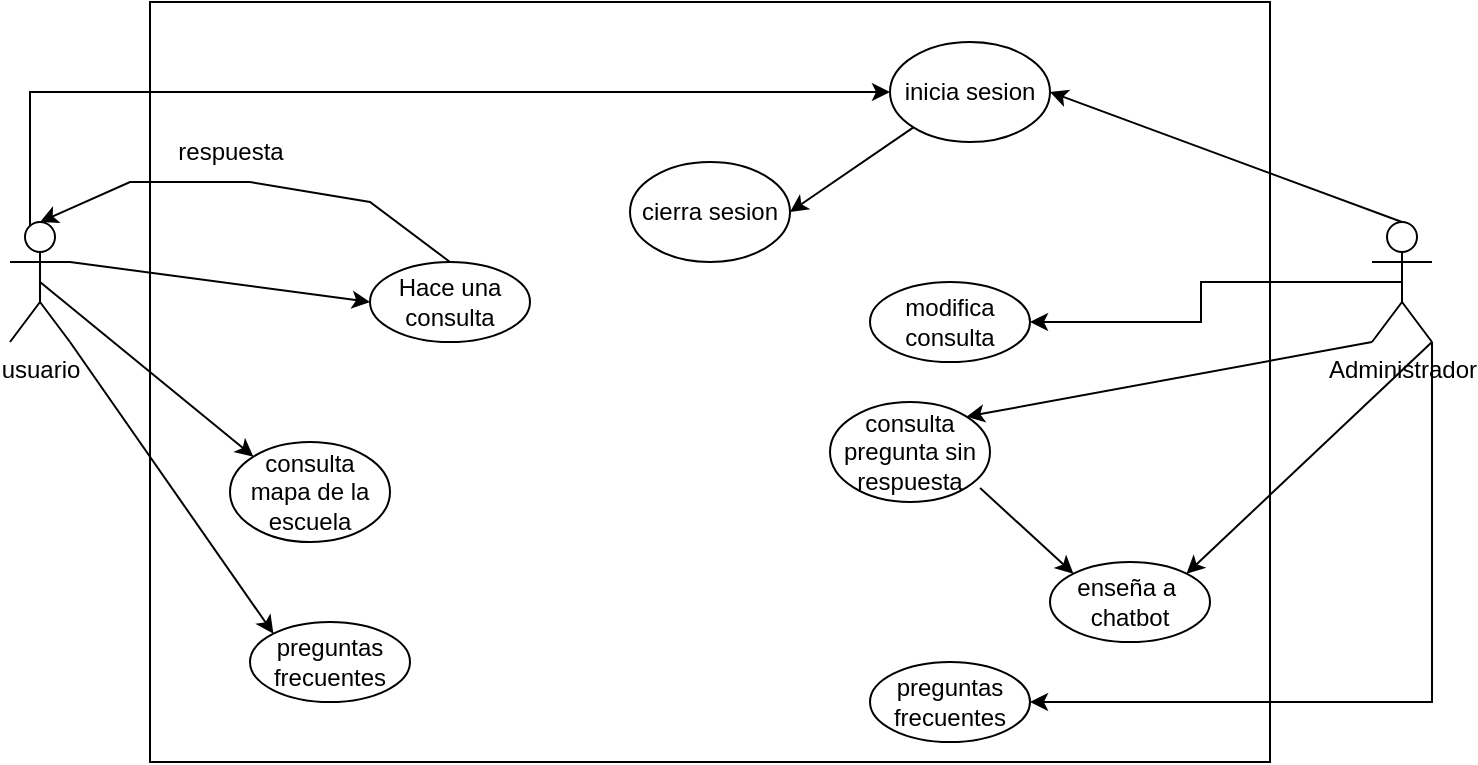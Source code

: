 <mxfile version="28.2.0">
  <diagram name="Página-1" id="2IFoNXu63tgyi3r4drWB">
    <mxGraphModel dx="872" dy="473" grid="1" gridSize="10" guides="1" tooltips="1" connect="1" arrows="1" fold="1" page="1" pageScale="1" pageWidth="827" pageHeight="1169" math="0" shadow="0">
      <root>
        <mxCell id="0" />
        <mxCell id="1" parent="0" />
        <mxCell id="wQlXM4F7lwboLoKtzEEn-1" value="" style="rounded=0;whiteSpace=wrap;html=1;" vertex="1" parent="1">
          <mxGeometry x="600" y="1020" width="560" height="380" as="geometry" />
        </mxCell>
        <mxCell id="wQlXM4F7lwboLoKtzEEn-2" value="inicia sesion" style="ellipse;whiteSpace=wrap;html=1;" vertex="1" parent="1">
          <mxGeometry x="970" y="1040" width="80" height="50" as="geometry" />
        </mxCell>
        <mxCell id="wQlXM4F7lwboLoKtzEEn-3" value="Hace una consulta" style="ellipse;whiteSpace=wrap;html=1;" vertex="1" parent="1">
          <mxGeometry x="710" y="1150" width="80" height="40" as="geometry" />
        </mxCell>
        <mxCell id="wQlXM4F7lwboLoKtzEEn-28" style="edgeStyle=orthogonalEdgeStyle;rounded=0;orthogonalLoop=1;jettySize=auto;html=1;exitX=0.75;exitY=0.1;exitDx=0;exitDy=0;exitPerimeter=0;entryX=0;entryY=0.5;entryDx=0;entryDy=0;" edge="1" parent="1" source="wQlXM4F7lwboLoKtzEEn-4" target="wQlXM4F7lwboLoKtzEEn-2">
          <mxGeometry relative="1" as="geometry">
            <Array as="points">
              <mxPoint x="540" y="1136" />
              <mxPoint x="540" y="1065" />
            </Array>
          </mxGeometry>
        </mxCell>
        <mxCell id="wQlXM4F7lwboLoKtzEEn-4" value="usuario" style="shape=umlActor;verticalLabelPosition=bottom;verticalAlign=top;html=1;outlineConnect=0;" vertex="1" parent="1">
          <mxGeometry x="530" y="1130" width="30" height="60" as="geometry" />
        </mxCell>
        <mxCell id="wQlXM4F7lwboLoKtzEEn-23" style="edgeStyle=orthogonalEdgeStyle;rounded=0;orthogonalLoop=1;jettySize=auto;html=1;exitX=1;exitY=1;exitDx=0;exitDy=0;exitPerimeter=0;entryX=1;entryY=0.5;entryDx=0;entryDy=0;" edge="1" parent="1" source="wQlXM4F7lwboLoKtzEEn-5" target="wQlXM4F7lwboLoKtzEEn-20">
          <mxGeometry relative="1" as="geometry" />
        </mxCell>
        <mxCell id="wQlXM4F7lwboLoKtzEEn-24" style="edgeStyle=orthogonalEdgeStyle;rounded=0;orthogonalLoop=1;jettySize=auto;html=1;exitX=0.5;exitY=0.5;exitDx=0;exitDy=0;exitPerimeter=0;" edge="1" parent="1" source="wQlXM4F7lwboLoKtzEEn-5" target="wQlXM4F7lwboLoKtzEEn-19">
          <mxGeometry relative="1" as="geometry" />
        </mxCell>
        <mxCell id="wQlXM4F7lwboLoKtzEEn-5" value="Administrador" style="shape=umlActor;verticalLabelPosition=bottom;verticalAlign=top;html=1;outlineConnect=0;" vertex="1" parent="1">
          <mxGeometry x="1211" y="1130" width="30" height="60" as="geometry" />
        </mxCell>
        <mxCell id="wQlXM4F7lwboLoKtzEEn-6" value="consulta mapa de la escuela" style="ellipse;whiteSpace=wrap;html=1;" vertex="1" parent="1">
          <mxGeometry x="640" y="1240" width="80" height="50" as="geometry" />
        </mxCell>
        <mxCell id="wQlXM4F7lwboLoKtzEEn-7" value="preguntas frecuentes" style="ellipse;whiteSpace=wrap;html=1;" vertex="1" parent="1">
          <mxGeometry x="650" y="1330" width="80" height="40" as="geometry" />
        </mxCell>
        <mxCell id="wQlXM4F7lwboLoKtzEEn-8" value="enseña a&amp;nbsp;&lt;div&gt;chatbot&lt;/div&gt;" style="ellipse;whiteSpace=wrap;html=1;" vertex="1" parent="1">
          <mxGeometry x="1050" y="1300" width="80" height="40" as="geometry" />
        </mxCell>
        <mxCell id="wQlXM4F7lwboLoKtzEEn-9" value="consulta pregunta sin respuesta" style="ellipse;whiteSpace=wrap;html=1;" vertex="1" parent="1">
          <mxGeometry x="940" y="1220" width="80" height="50" as="geometry" />
        </mxCell>
        <mxCell id="wQlXM4F7lwboLoKtzEEn-10" value="" style="edgeStyle=none;orthogonalLoop=1;jettySize=auto;html=1;rounded=0;entryX=1;entryY=0.5;entryDx=0;entryDy=0;exitX=0.5;exitY=0;exitDx=0;exitDy=0;exitPerimeter=0;" edge="1" parent="1" source="wQlXM4F7lwboLoKtzEEn-5" target="wQlXM4F7lwboLoKtzEEn-2">
          <mxGeometry width="100" relative="1" as="geometry">
            <mxPoint x="870" y="1250" as="sourcePoint" />
            <mxPoint x="970" y="1250" as="targetPoint" />
            <Array as="points" />
          </mxGeometry>
        </mxCell>
        <mxCell id="wQlXM4F7lwboLoKtzEEn-11" value="" style="edgeStyle=none;orthogonalLoop=1;jettySize=auto;html=1;rounded=0;exitX=0;exitY=1;exitDx=0;exitDy=0;exitPerimeter=0;entryX=1;entryY=0;entryDx=0;entryDy=0;" edge="1" parent="1" source="wQlXM4F7lwboLoKtzEEn-5" target="wQlXM4F7lwboLoKtzEEn-9">
          <mxGeometry width="100" relative="1" as="geometry">
            <mxPoint x="870" y="1250" as="sourcePoint" />
            <mxPoint x="970" y="1250" as="targetPoint" />
            <Array as="points" />
          </mxGeometry>
        </mxCell>
        <mxCell id="wQlXM4F7lwboLoKtzEEn-12" value="" style="edgeStyle=none;orthogonalLoop=1;jettySize=auto;html=1;rounded=0;exitX=0.938;exitY=0.86;exitDx=0;exitDy=0;exitPerimeter=0;entryX=0;entryY=0;entryDx=0;entryDy=0;" edge="1" parent="1" source="wQlXM4F7lwboLoKtzEEn-9" target="wQlXM4F7lwboLoKtzEEn-8">
          <mxGeometry width="100" relative="1" as="geometry">
            <mxPoint x="870" y="1250" as="sourcePoint" />
            <mxPoint x="970" y="1250" as="targetPoint" />
            <Array as="points" />
          </mxGeometry>
        </mxCell>
        <mxCell id="wQlXM4F7lwboLoKtzEEn-13" value="" style="edgeStyle=none;orthogonalLoop=1;jettySize=auto;html=1;rounded=0;exitX=1;exitY=1;exitDx=0;exitDy=0;exitPerimeter=0;entryX=0;entryY=0;entryDx=0;entryDy=0;" edge="1" parent="1" source="wQlXM4F7lwboLoKtzEEn-4" target="wQlXM4F7lwboLoKtzEEn-7">
          <mxGeometry width="100" relative="1" as="geometry">
            <mxPoint x="870" y="1250" as="sourcePoint" />
            <mxPoint x="970" y="1250" as="targetPoint" />
            <Array as="points" />
          </mxGeometry>
        </mxCell>
        <mxCell id="wQlXM4F7lwboLoKtzEEn-14" value="" style="edgeStyle=none;orthogonalLoop=1;jettySize=auto;html=1;rounded=0;exitX=0.5;exitY=0.5;exitDx=0;exitDy=0;exitPerimeter=0;entryX=0;entryY=0;entryDx=0;entryDy=0;" edge="1" parent="1" source="wQlXM4F7lwboLoKtzEEn-4" target="wQlXM4F7lwboLoKtzEEn-6">
          <mxGeometry width="100" relative="1" as="geometry">
            <mxPoint x="870" y="1250" as="sourcePoint" />
            <mxPoint x="970" y="1250" as="targetPoint" />
            <Array as="points" />
          </mxGeometry>
        </mxCell>
        <mxCell id="wQlXM4F7lwboLoKtzEEn-15" value="" style="edgeStyle=none;orthogonalLoop=1;jettySize=auto;html=1;rounded=0;exitX=0.5;exitY=0;exitDx=0;exitDy=0;entryX=0.5;entryY=0;entryDx=0;entryDy=0;entryPerimeter=0;" edge="1" parent="1" source="wQlXM4F7lwboLoKtzEEn-3" target="wQlXM4F7lwboLoKtzEEn-4">
          <mxGeometry width="100" relative="1" as="geometry">
            <mxPoint x="870" y="1250" as="sourcePoint" />
            <mxPoint x="970" y="1250" as="targetPoint" />
            <Array as="points">
              <mxPoint x="710" y="1120" />
              <mxPoint x="650" y="1110" />
              <mxPoint x="590" y="1110" />
            </Array>
          </mxGeometry>
        </mxCell>
        <mxCell id="wQlXM4F7lwboLoKtzEEn-16" value="respuesta" style="text;html=1;align=center;verticalAlign=middle;resizable=0;points=[];autosize=1;strokeColor=none;fillColor=none;" vertex="1" parent="1">
          <mxGeometry x="600" y="1080" width="80" height="30" as="geometry" />
        </mxCell>
        <mxCell id="wQlXM4F7lwboLoKtzEEn-17" value="" style="edgeStyle=none;orthogonalLoop=1;jettySize=auto;html=1;rounded=0;exitX=1;exitY=0.333;exitDx=0;exitDy=0;exitPerimeter=0;entryX=0;entryY=0.5;entryDx=0;entryDy=0;" edge="1" parent="1" source="wQlXM4F7lwboLoKtzEEn-4" target="wQlXM4F7lwboLoKtzEEn-3">
          <mxGeometry width="100" relative="1" as="geometry">
            <mxPoint x="870" y="1250" as="sourcePoint" />
            <mxPoint x="970" y="1250" as="targetPoint" />
            <Array as="points" />
          </mxGeometry>
        </mxCell>
        <mxCell id="wQlXM4F7lwboLoKtzEEn-18" value="" style="edgeStyle=none;orthogonalLoop=1;jettySize=auto;html=1;rounded=0;exitX=1;exitY=1;exitDx=0;exitDy=0;exitPerimeter=0;entryX=1;entryY=0;entryDx=0;entryDy=0;" edge="1" parent="1" source="wQlXM4F7lwboLoKtzEEn-5" target="wQlXM4F7lwboLoKtzEEn-8">
          <mxGeometry width="100" relative="1" as="geometry">
            <mxPoint x="870" y="1250" as="sourcePoint" />
            <mxPoint x="970" y="1250" as="targetPoint" />
            <Array as="points" />
          </mxGeometry>
        </mxCell>
        <mxCell id="wQlXM4F7lwboLoKtzEEn-19" value="modifica consulta" style="ellipse;whiteSpace=wrap;html=1;" vertex="1" parent="1">
          <mxGeometry x="960" y="1160" width="80" height="40" as="geometry" />
        </mxCell>
        <mxCell id="wQlXM4F7lwboLoKtzEEn-20" value="preguntas frecuentes" style="ellipse;whiteSpace=wrap;html=1;" vertex="1" parent="1">
          <mxGeometry x="960" y="1350" width="80" height="40" as="geometry" />
        </mxCell>
        <mxCell id="wQlXM4F7lwboLoKtzEEn-27" value="cierra sesion" style="ellipse;whiteSpace=wrap;html=1;" vertex="1" parent="1">
          <mxGeometry x="840" y="1100" width="80" height="50" as="geometry" />
        </mxCell>
        <mxCell id="wQlXM4F7lwboLoKtzEEn-33" value="" style="edgeStyle=none;orthogonalLoop=1;jettySize=auto;html=1;rounded=0;exitX=0;exitY=1;exitDx=0;exitDy=0;entryX=1;entryY=0.5;entryDx=0;entryDy=0;" edge="1" parent="1" source="wQlXM4F7lwboLoKtzEEn-2" target="wQlXM4F7lwboLoKtzEEn-27">
          <mxGeometry width="100" relative="1" as="geometry">
            <mxPoint x="800" y="1250" as="sourcePoint" />
            <mxPoint x="900" y="1250" as="targetPoint" />
            <Array as="points" />
          </mxGeometry>
        </mxCell>
      </root>
    </mxGraphModel>
  </diagram>
</mxfile>
